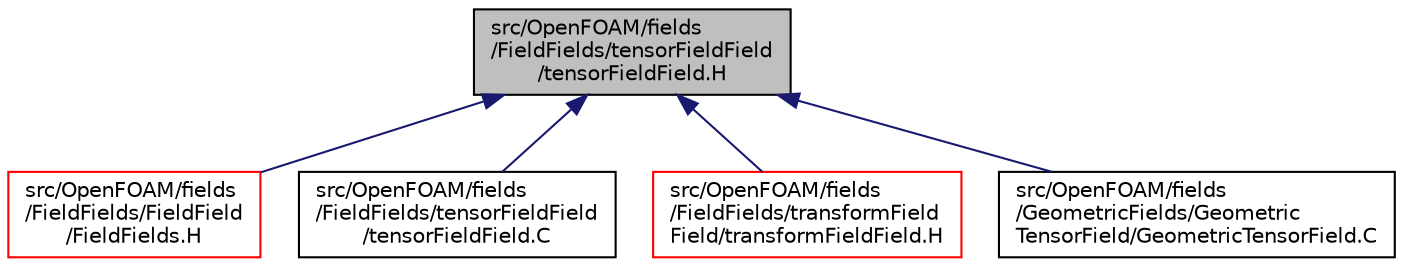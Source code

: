 digraph "src/OpenFOAM/fields/FieldFields/tensorFieldField/tensorFieldField.H"
{
  bgcolor="transparent";
  edge [fontname="Helvetica",fontsize="10",labelfontname="Helvetica",labelfontsize="10"];
  node [fontname="Helvetica",fontsize="10",shape=record];
  Node1 [label="src/OpenFOAM/fields\l/FieldFields/tensorFieldField\l/tensorFieldField.H",height=0.2,width=0.4,color="black", fillcolor="grey75", style="filled", fontcolor="black"];
  Node1 -> Node2 [dir="back",color="midnightblue",fontsize="10",style="solid",fontname="Helvetica"];
  Node2 [label="src/OpenFOAM/fields\l/FieldFields/FieldField\l/FieldFields.H",height=0.2,width=0.4,color="red",URL="$a07938.html"];
  Node1 -> Node3 [dir="back",color="midnightblue",fontsize="10",style="solid",fontname="Helvetica"];
  Node3 [label="src/OpenFOAM/fields\l/FieldFields/tensorFieldField\l/tensorFieldField.C",height=0.2,width=0.4,color="black",URL="$a07947.html",tooltip="Specialisation of FieldField<T> for tensor. "];
  Node1 -> Node4 [dir="back",color="midnightblue",fontsize="10",style="solid",fontname="Helvetica"];
  Node4 [label="src/OpenFOAM/fields\l/FieldFields/transformField\lField/transformFieldField.H",height=0.2,width=0.4,color="red",URL="$a07950.html",tooltip="transformFieldField Spatial transformation functions for FieldField. "];
  Node1 -> Node5 [dir="back",color="midnightblue",fontsize="10",style="solid",fontname="Helvetica"];
  Node5 [label="src/OpenFOAM/fields\l/GeometricFields/Geometric\lTensorField/GeometricTensorField.C",height=0.2,width=0.4,color="black",URL="$a08063.html"];
}
